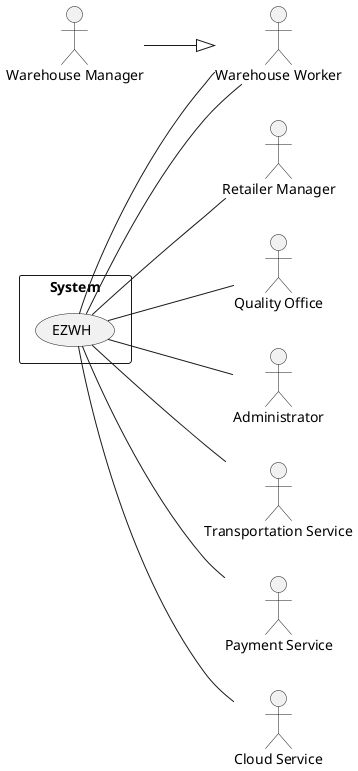 @startuml ContextDiagram
left to right direction
skinparam packagestyle rect

' Actors
actor "Warehouse Manager" as WarehouseManager
actor "Retailer Manager" as RetailerManager
actor "Quality Office" as QualityOffice
actor "Warehouse Worker" as WarehouseWorker
actor Administrator
actor "Transportation Service" as TransportationService
actor "Payment Service" as PayementService
actor "Cloud Service" as CloudService

' Associations
WarehouseManager --|> WarehouseWorker
rectangle System{
	(EZWH) -- QualityOffice
	(EZWH) -- TransportationService
	(EZWH) -- PayementService
	(EZWH) -- CloudService
	(EZWH) -- WarehouseWorker
	(EZWH) -- RetailerManager
	(EZWH) -- WarehouseWorker
	(EZWH) -- Administrator

}
@enduml